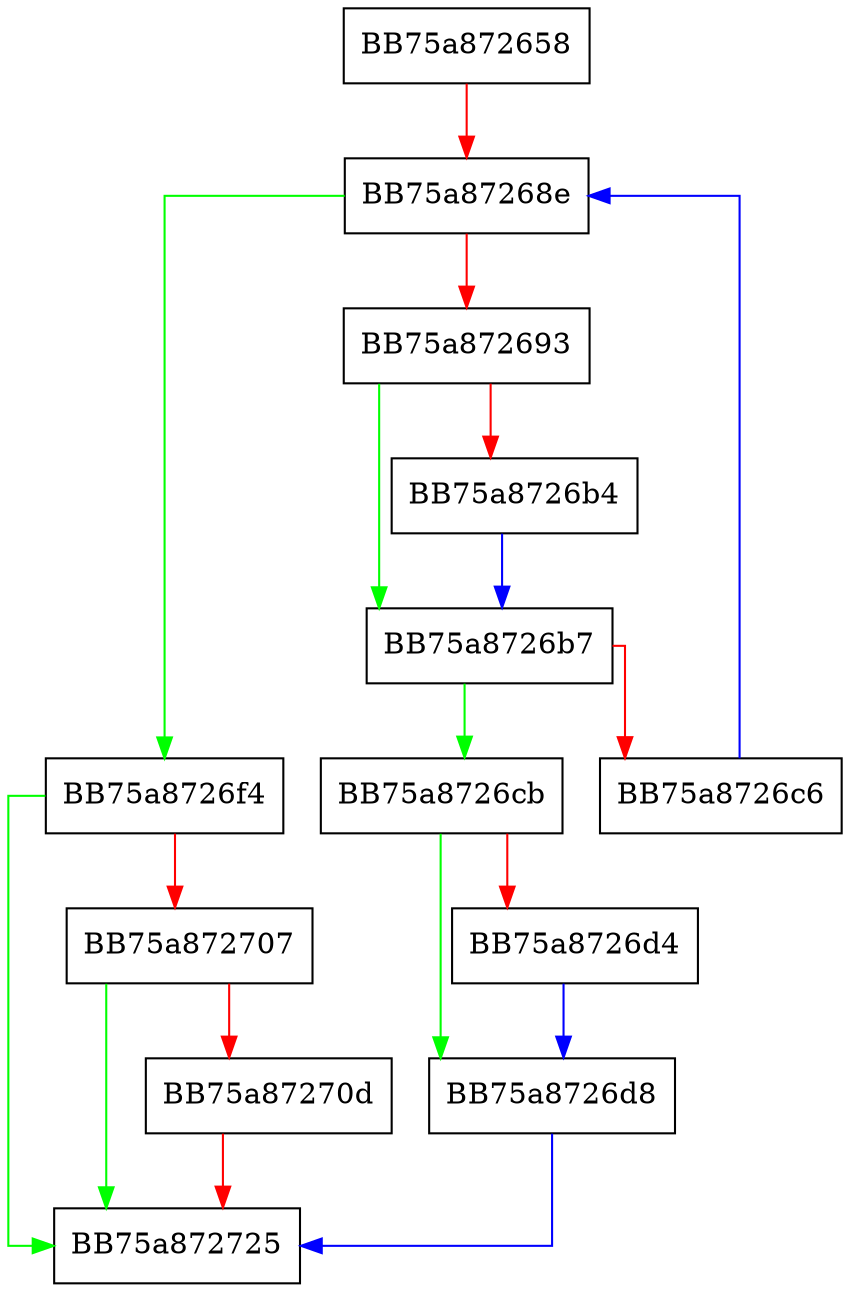 digraph UpdateBmCloudContext {
  node [shape="box"];
  graph [splines=ortho];
  BB75a872658 -> BB75a87268e [color="red"];
  BB75a87268e -> BB75a8726f4 [color="green"];
  BB75a87268e -> BB75a872693 [color="red"];
  BB75a872693 -> BB75a8726b7 [color="green"];
  BB75a872693 -> BB75a8726b4 [color="red"];
  BB75a8726b4 -> BB75a8726b7 [color="blue"];
  BB75a8726b7 -> BB75a8726cb [color="green"];
  BB75a8726b7 -> BB75a8726c6 [color="red"];
  BB75a8726c6 -> BB75a87268e [color="blue"];
  BB75a8726cb -> BB75a8726d8 [color="green"];
  BB75a8726cb -> BB75a8726d4 [color="red"];
  BB75a8726d4 -> BB75a8726d8 [color="blue"];
  BB75a8726d8 -> BB75a872725 [color="blue"];
  BB75a8726f4 -> BB75a872725 [color="green"];
  BB75a8726f4 -> BB75a872707 [color="red"];
  BB75a872707 -> BB75a872725 [color="green"];
  BB75a872707 -> BB75a87270d [color="red"];
  BB75a87270d -> BB75a872725 [color="red"];
}